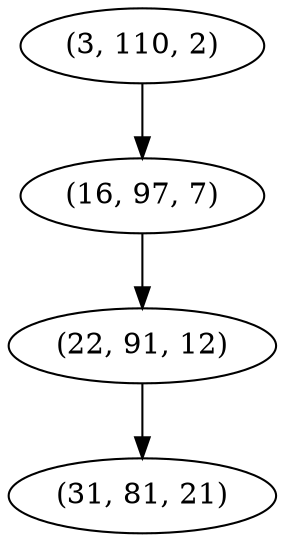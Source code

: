 digraph tree {
    "(3, 110, 2)";
    "(16, 97, 7)";
    "(22, 91, 12)";
    "(31, 81, 21)";
    "(3, 110, 2)" -> "(16, 97, 7)";
    "(16, 97, 7)" -> "(22, 91, 12)";
    "(22, 91, 12)" -> "(31, 81, 21)";
}
